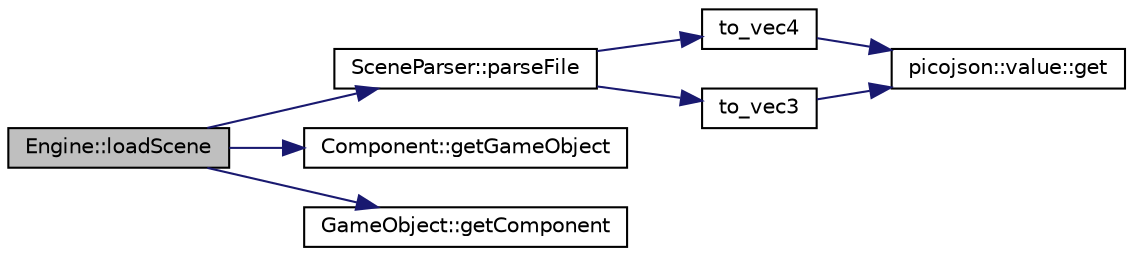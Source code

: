 digraph "Engine::loadScene"
{
  edge [fontname="Helvetica",fontsize="10",labelfontname="Helvetica",labelfontsize="10"];
  node [fontname="Helvetica",fontsize="10",shape=record];
  rankdir="LR";
  Node8 [label="Engine::loadScene",height=0.2,width=0.4,color="black", fillcolor="grey75", style="filled", fontcolor="black"];
  Node8 -> Node9 [color="midnightblue",fontsize="10",style="solid",fontname="Helvetica"];
  Node9 [label="SceneParser::parseFile",height=0.2,width=0.4,color="black", fillcolor="white", style="filled",URL="$class_scene_parser.html#a3f69f475dee046264762e618e70b78e6"];
  Node9 -> Node10 [color="midnightblue",fontsize="10",style="solid",fontname="Helvetica"];
  Node10 [label="to_vec4",height=0.2,width=0.4,color="black", fillcolor="white", style="filled",URL="$_scene_parser_8cpp.html#a0a3abae35f7aec2cb39e7e1c7eba5ea0"];
  Node10 -> Node11 [color="midnightblue",fontsize="10",style="solid",fontname="Helvetica"];
  Node11 [label="picojson::value::get",height=0.2,width=0.4,color="black", fillcolor="white", style="filled",URL="$classpicojson_1_1value.html#a6a1099de1eb4f070445dc3eadb843a92"];
  Node9 -> Node12 [color="midnightblue",fontsize="10",style="solid",fontname="Helvetica"];
  Node12 [label="to_vec3",height=0.2,width=0.4,color="black", fillcolor="white", style="filled",URL="$_scene_parser_8cpp.html#aebf61d8c060020f4498f29f7ba6e85f5"];
  Node12 -> Node11 [color="midnightblue",fontsize="10",style="solid",fontname="Helvetica"];
  Node8 -> Node13 [color="midnightblue",fontsize="10",style="solid",fontname="Helvetica"];
  Node13 [label="Component::getGameObject",height=0.2,width=0.4,color="black", fillcolor="white", style="filled",URL="$class_component.html#abed36db99f1ee0ba84a5fb8485e17428"];
  Node8 -> Node14 [color="midnightblue",fontsize="10",style="solid",fontname="Helvetica"];
  Node14 [label="GameObject::getComponent",height=0.2,width=0.4,color="black", fillcolor="white", style="filled",URL="$class_game_object.html#aa84b88e86847087180fba0270a0d63ff"];
}
